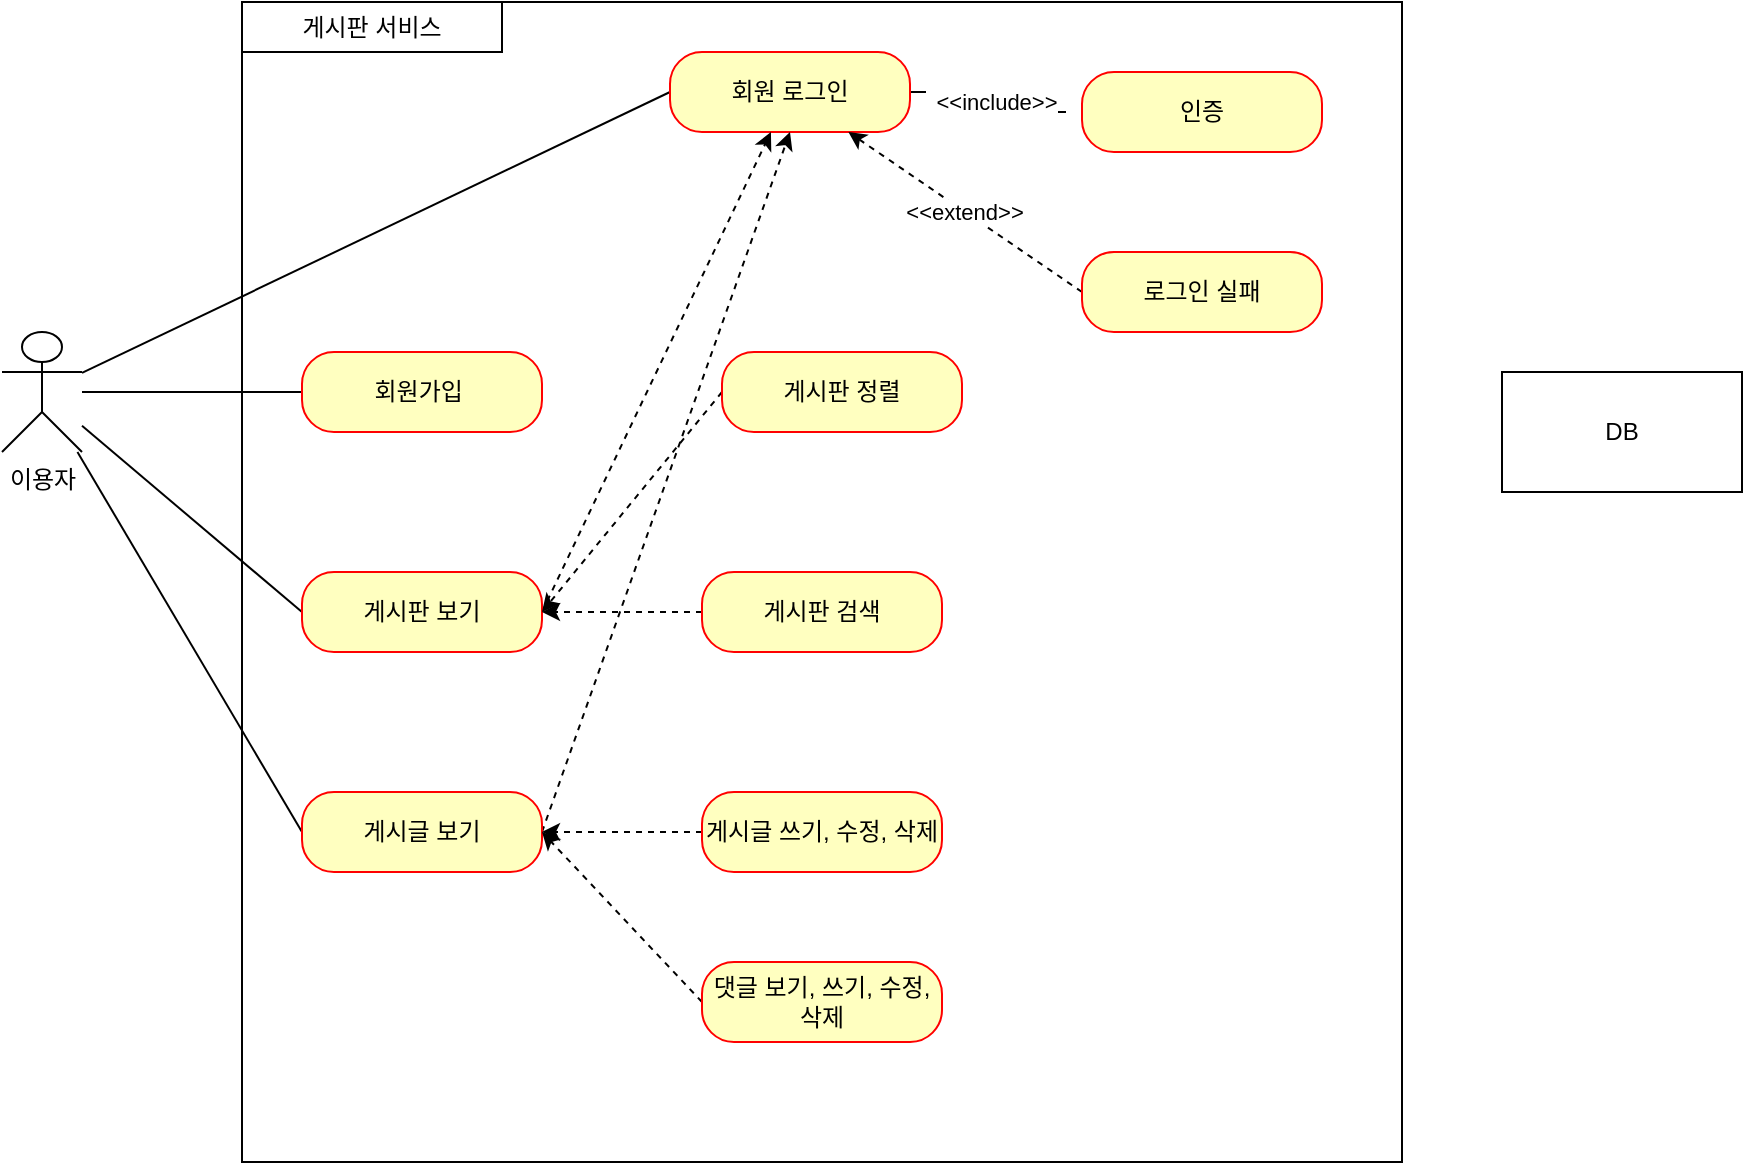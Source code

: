 <mxfile version="21.2.9" type="github">
  <diagram name="페이지-1" id="IvdWjdjEU8LTCJ5kd1bt">
    <mxGraphModel dx="1050" dy="573" grid="1" gridSize="10" guides="1" tooltips="1" connect="1" arrows="1" fold="1" page="1" pageScale="1" pageWidth="827" pageHeight="1169" math="0" shadow="0">
      <root>
        <mxCell id="0" />
        <mxCell id="1" parent="0" />
        <mxCell id="AzRHre1vo73TEOt4fnoN-1" value="" style="whiteSpace=wrap;html=1;aspect=fixed;" parent="1" vertex="1">
          <mxGeometry x="140" y="65" width="580" height="580" as="geometry" />
        </mxCell>
        <mxCell id="AzRHre1vo73TEOt4fnoN-2" value="이용자&lt;br&gt;" style="shape=umlActor;verticalLabelPosition=bottom;verticalAlign=top;html=1;outlineConnect=0;" parent="1" vertex="1">
          <mxGeometry x="20" y="230" width="40" height="60" as="geometry" />
        </mxCell>
        <mxCell id="AzRHre1vo73TEOt4fnoN-6" value="게시판 서비스" style="rounded=0;whiteSpace=wrap;html=1;" parent="1" vertex="1">
          <mxGeometry x="140" y="65" width="130" height="25" as="geometry" />
        </mxCell>
        <mxCell id="cojhSrveMbERsxnsbD1B-8" style="rounded=0;orthogonalLoop=1;jettySize=auto;html=1;exitX=0;exitY=0.5;exitDx=0;exitDy=0;startArrow=none;startFill=0;endArrow=none;endFill=0;" parent="1" source="cojhSrveMbERsxnsbD1B-2" target="AzRHre1vo73TEOt4fnoN-2" edge="1">
          <mxGeometry relative="1" as="geometry" />
        </mxCell>
        <mxCell id="3MfcCZGVzHxcoG7Hpr1b-11" value="&amp;lt;&amp;lt;include&amp;gt;&amp;gt;" style="edgeStyle=orthogonalEdgeStyle;rounded=0;orthogonalLoop=1;jettySize=auto;html=1;exitX=1;exitY=0.5;exitDx=0;exitDy=0;entryX=0;entryY=0.5;entryDx=0;entryDy=0;dashed=1;dashPattern=8 8;endArrow=none;endFill=0;" edge="1" parent="1" source="cojhSrveMbERsxnsbD1B-2" target="cojhSrveMbERsxnsbD1B-5">
          <mxGeometry relative="1" as="geometry" />
        </mxCell>
        <mxCell id="cojhSrveMbERsxnsbD1B-2" value="회원 로그인" style="rounded=1;whiteSpace=wrap;html=1;arcSize=40;fontColor=#000000;fillColor=#ffffc0;strokeColor=#ff0000;" parent="1" vertex="1">
          <mxGeometry x="354" y="90" width="120" height="40" as="geometry" />
        </mxCell>
        <mxCell id="3MfcCZGVzHxcoG7Hpr1b-8" style="rounded=0;orthogonalLoop=1;jettySize=auto;html=1;exitX=0;exitY=0.5;exitDx=0;exitDy=0;endArrow=none;endFill=0;" edge="1" parent="1" source="cojhSrveMbERsxnsbD1B-4" target="AzRHre1vo73TEOt4fnoN-2">
          <mxGeometry relative="1" as="geometry" />
        </mxCell>
        <mxCell id="cojhSrveMbERsxnsbD1B-4" value="회원가입&amp;nbsp;" style="rounded=1;whiteSpace=wrap;html=1;arcSize=40;fontColor=#000000;fillColor=#ffffc0;strokeColor=#ff0000;" parent="1" vertex="1">
          <mxGeometry x="170" y="240" width="120" height="40" as="geometry" />
        </mxCell>
        <mxCell id="cojhSrveMbERsxnsbD1B-5" value="인증" style="rounded=1;whiteSpace=wrap;html=1;arcSize=40;fontColor=#000000;fillColor=#ffffc0;strokeColor=#ff0000;" parent="1" vertex="1">
          <mxGeometry x="560" y="100" width="120" height="40" as="geometry" />
        </mxCell>
        <mxCell id="3MfcCZGVzHxcoG7Hpr1b-9" style="rounded=0;orthogonalLoop=1;jettySize=auto;html=1;exitX=0;exitY=0.5;exitDx=0;exitDy=0;endArrow=none;endFill=0;" edge="1" parent="1" source="3MfcCZGVzHxcoG7Hpr1b-1" target="AzRHre1vo73TEOt4fnoN-2">
          <mxGeometry relative="1" as="geometry" />
        </mxCell>
        <mxCell id="3MfcCZGVzHxcoG7Hpr1b-13" style="rounded=0;orthogonalLoop=1;jettySize=auto;html=1;exitX=1;exitY=0.5;exitDx=0;exitDy=0;dashed=1;" edge="1" parent="1" source="3MfcCZGVzHxcoG7Hpr1b-1" target="cojhSrveMbERsxnsbD1B-2">
          <mxGeometry relative="1" as="geometry" />
        </mxCell>
        <mxCell id="3MfcCZGVzHxcoG7Hpr1b-1" value="게시판 보기" style="rounded=1;whiteSpace=wrap;html=1;arcSize=40;fontColor=#000000;fillColor=#ffffc0;strokeColor=#ff0000;" vertex="1" parent="1">
          <mxGeometry x="170" y="350" width="120" height="40" as="geometry" />
        </mxCell>
        <mxCell id="3MfcCZGVzHxcoG7Hpr1b-10" style="rounded=0;orthogonalLoop=1;jettySize=auto;html=1;exitX=0;exitY=0.5;exitDx=0;exitDy=0;endArrow=none;endFill=0;" edge="1" parent="1" source="3MfcCZGVzHxcoG7Hpr1b-2" target="AzRHre1vo73TEOt4fnoN-2">
          <mxGeometry relative="1" as="geometry" />
        </mxCell>
        <mxCell id="3MfcCZGVzHxcoG7Hpr1b-14" style="rounded=0;orthogonalLoop=1;jettySize=auto;html=1;exitX=1;exitY=0.5;exitDx=0;exitDy=0;entryX=0.5;entryY=1;entryDx=0;entryDy=0;dashed=1;" edge="1" parent="1" source="3MfcCZGVzHxcoG7Hpr1b-2" target="cojhSrveMbERsxnsbD1B-2">
          <mxGeometry relative="1" as="geometry" />
        </mxCell>
        <mxCell id="3MfcCZGVzHxcoG7Hpr1b-2" value="게시글 보기" style="rounded=1;whiteSpace=wrap;html=1;arcSize=40;fontColor=#000000;fillColor=#ffffc0;strokeColor=#ff0000;" vertex="1" parent="1">
          <mxGeometry x="170" y="460" width="120" height="40" as="geometry" />
        </mxCell>
        <mxCell id="3MfcCZGVzHxcoG7Hpr1b-12" value="&amp;lt;&amp;lt;extend&amp;gt;&amp;gt;" style="rounded=0;orthogonalLoop=1;jettySize=auto;html=1;exitX=0;exitY=0.5;exitDx=0;exitDy=0;dashed=1;" edge="1" parent="1" source="3MfcCZGVzHxcoG7Hpr1b-3" target="cojhSrveMbERsxnsbD1B-2">
          <mxGeometry relative="1" as="geometry" />
        </mxCell>
        <mxCell id="3MfcCZGVzHxcoG7Hpr1b-3" value="로그인 실패" style="rounded=1;whiteSpace=wrap;html=1;arcSize=40;fontColor=#000000;fillColor=#ffffc0;strokeColor=#ff0000;" vertex="1" parent="1">
          <mxGeometry x="560" y="190" width="120" height="40" as="geometry" />
        </mxCell>
        <mxCell id="3MfcCZGVzHxcoG7Hpr1b-18" style="rounded=0;orthogonalLoop=1;jettySize=auto;html=1;exitX=0;exitY=0.5;exitDx=0;exitDy=0;entryX=1;entryY=0.5;entryDx=0;entryDy=0;dashed=1;" edge="1" parent="1" source="3MfcCZGVzHxcoG7Hpr1b-4" target="3MfcCZGVzHxcoG7Hpr1b-1">
          <mxGeometry relative="1" as="geometry" />
        </mxCell>
        <mxCell id="3MfcCZGVzHxcoG7Hpr1b-4" value="게시판 정렬" style="rounded=1;whiteSpace=wrap;html=1;arcSize=40;fontColor=#000000;fillColor=#ffffc0;strokeColor=#ff0000;" vertex="1" parent="1">
          <mxGeometry x="380" y="240" width="120" height="40" as="geometry" />
        </mxCell>
        <mxCell id="3MfcCZGVzHxcoG7Hpr1b-19" style="rounded=0;orthogonalLoop=1;jettySize=auto;html=1;exitX=0;exitY=0.5;exitDx=0;exitDy=0;entryX=1;entryY=0.5;entryDx=0;entryDy=0;dashed=1;" edge="1" parent="1" source="3MfcCZGVzHxcoG7Hpr1b-5" target="3MfcCZGVzHxcoG7Hpr1b-1">
          <mxGeometry relative="1" as="geometry" />
        </mxCell>
        <mxCell id="3MfcCZGVzHxcoG7Hpr1b-5" value="게시판 검색" style="rounded=1;whiteSpace=wrap;html=1;arcSize=40;fontColor=#000000;fillColor=#ffffc0;strokeColor=#ff0000;" vertex="1" parent="1">
          <mxGeometry x="370" y="350" width="120" height="40" as="geometry" />
        </mxCell>
        <mxCell id="3MfcCZGVzHxcoG7Hpr1b-20" style="rounded=0;orthogonalLoop=1;jettySize=auto;html=1;exitX=0;exitY=0.5;exitDx=0;exitDy=0;entryX=1;entryY=0.5;entryDx=0;entryDy=0;dashed=1;" edge="1" parent="1" source="3MfcCZGVzHxcoG7Hpr1b-6" target="3MfcCZGVzHxcoG7Hpr1b-2">
          <mxGeometry relative="1" as="geometry" />
        </mxCell>
        <mxCell id="3MfcCZGVzHxcoG7Hpr1b-6" value="게시글 쓰기, 수정, 삭제" style="rounded=1;whiteSpace=wrap;html=1;arcSize=40;fontColor=#000000;fillColor=#ffffc0;strokeColor=#ff0000;" vertex="1" parent="1">
          <mxGeometry x="370" y="460" width="120" height="40" as="geometry" />
        </mxCell>
        <mxCell id="3MfcCZGVzHxcoG7Hpr1b-21" style="rounded=0;orthogonalLoop=1;jettySize=auto;html=1;exitX=0;exitY=0.5;exitDx=0;exitDy=0;dashed=1;" edge="1" parent="1" source="3MfcCZGVzHxcoG7Hpr1b-7">
          <mxGeometry relative="1" as="geometry">
            <mxPoint x="290" y="480" as="targetPoint" />
          </mxGeometry>
        </mxCell>
        <mxCell id="3MfcCZGVzHxcoG7Hpr1b-7" value="댓글 보기, 쓰기, 수정, 삭제" style="rounded=1;whiteSpace=wrap;html=1;arcSize=40;fontColor=#000000;fillColor=#ffffc0;strokeColor=#ff0000;" vertex="1" parent="1">
          <mxGeometry x="370" y="545" width="120" height="40" as="geometry" />
        </mxCell>
        <mxCell id="3MfcCZGVzHxcoG7Hpr1b-22" value="DB" style="rounded=0;whiteSpace=wrap;html=1;" vertex="1" parent="1">
          <mxGeometry x="770" y="250" width="120" height="60" as="geometry" />
        </mxCell>
      </root>
    </mxGraphModel>
  </diagram>
</mxfile>
